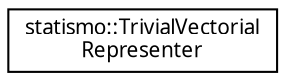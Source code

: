digraph "Graphical Class Hierarchy"
{
  edge [fontname="FreeSans.ttf",fontsize="10",labelfontname="FreeSans.ttf",labelfontsize="10"];
  node [fontname="FreeSans.ttf",fontsize="10",shape=record];
  rankdir="LR";
  Node1 [label="statismo::TrivialVectorial\lRepresenter",height=0.2,width=0.4,color="black", fillcolor="white", style="filled",URL="$classstatismo_1_1TrivialVectorialRepresenter.html",tooltip="A trivial representer, that does no representation at all, but works directly with vectorial data..."];
}
